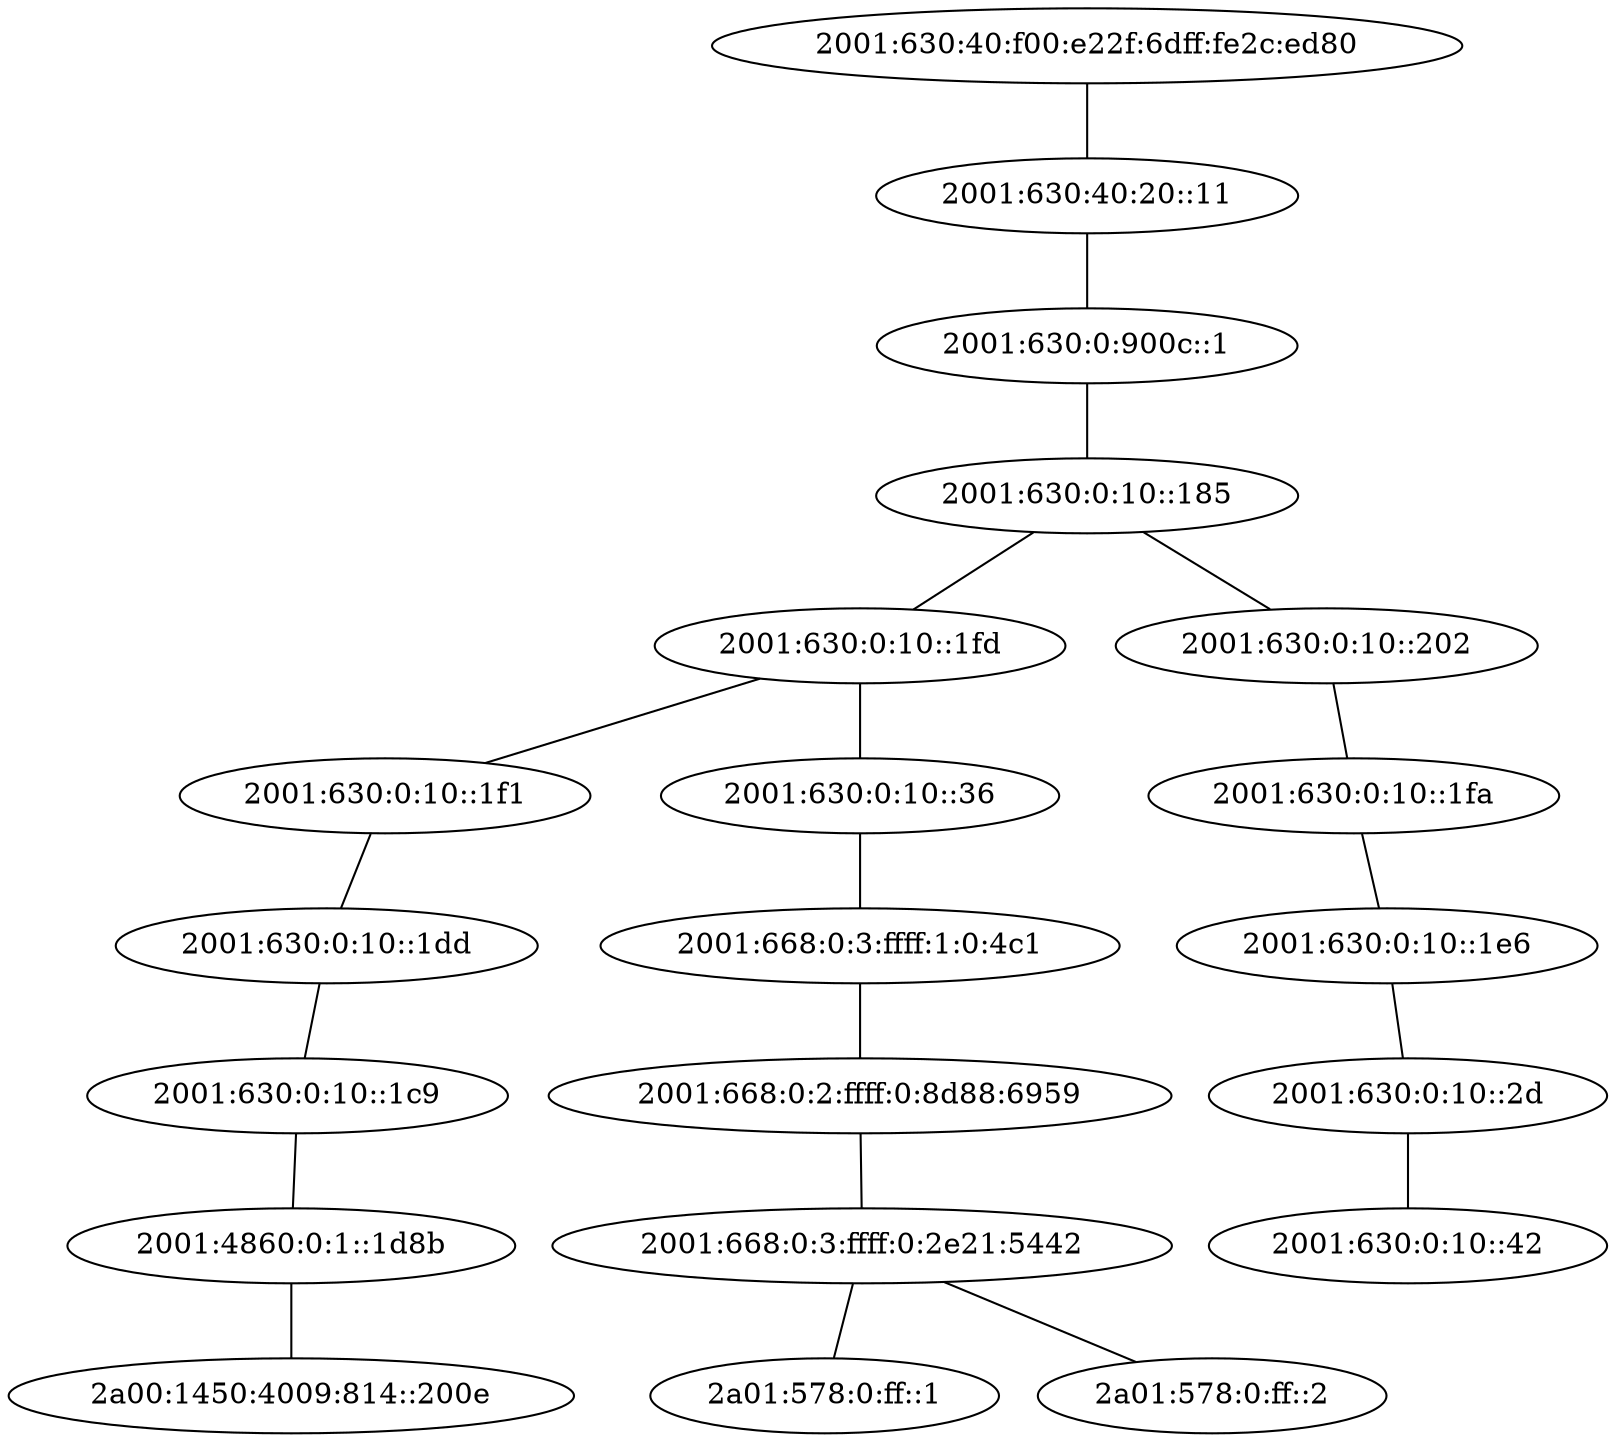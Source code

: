 graph routertopology {
	"2001:630:40:f00:e22f:6dff:fe2c:ed80" -- "2001:630:40:20::11"
	"2001:630:40:20::11" -- "2001:630:0:900c::1"
	"2001:630:0:900c::1" -- "2001:630:0:10::185"
	"2001:630:0:10::185" -- "2001:630:0:10::1fd"
	"2001:630:0:10::1fd" -- "2001:630:0:10::1f1"
	"2001:630:0:10::1f1" -- "2001:630:0:10::1dd"
	"2001:630:0:10::1dd" -- "2001:630:0:10::1c9"
	"2001:630:0:10::1c9" -- "2001:4860:0:1::1d8b"
	"2001:4860:0:1::1d8b" -- "2a00:1450:4009:814::200e"
	"2001:630:0:10::1fd" -- "2001:630:0:10::36"
	"2001:630:0:10::36" -- "2001:668:0:3:ffff:1:0:4c1"
	"2001:668:0:3:ffff:1:0:4c1" -- "2001:668:0:2:ffff:0:8d88:6959"
	"2001:668:0:2:ffff:0:8d88:6959" -- "2001:668:0:3:ffff:0:2e21:5442"
	"2001:668:0:3:ffff:0:2e21:5442" -- "2a01:578:0:ff::1"
	"2001:668:0:3:ffff:0:2e21:5442" -- "2a01:578:0:ff::2"
	"2001:630:0:10::185" -- "2001:630:0:10::202"
	"2001:630:0:10::202" -- "2001:630:0:10::1fa"
	"2001:630:0:10::1fa" -- "2001:630:0:10::1e6"
	"2001:630:0:10::1e6" -- "2001:630:0:10::2d"
	"2001:630:0:10::2d" -- "2001:630:0:10::42"
}